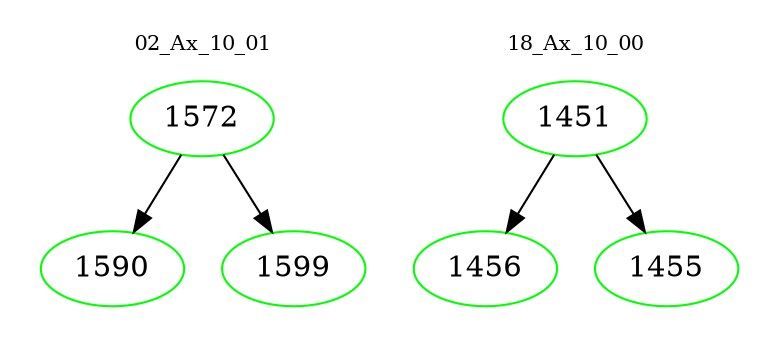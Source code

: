 digraph{
subgraph cluster_0 {
color = white
label = "02_Ax_10_01";
fontsize=10;
T0_1572 [label="1572", color="green"]
T0_1572 -> T0_1590 [color="black"]
T0_1590 [label="1590", color="green"]
T0_1572 -> T0_1599 [color="black"]
T0_1599 [label="1599", color="green"]
}
subgraph cluster_1 {
color = white
label = "18_Ax_10_00";
fontsize=10;
T1_1451 [label="1451", color="green"]
T1_1451 -> T1_1456 [color="black"]
T1_1456 [label="1456", color="green"]
T1_1451 -> T1_1455 [color="black"]
T1_1455 [label="1455", color="green"]
}
}
